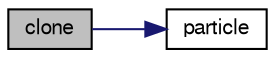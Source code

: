 digraph "clone"
{
  bgcolor="transparent";
  edge [fontname="FreeSans",fontsize="10",labelfontname="FreeSans",labelfontsize="10"];
  node [fontname="FreeSans",fontsize="10",shape=record];
  rankdir="LR";
  Node3415 [label="clone",height=0.2,width=0.4,color="black", fillcolor="grey75", style="filled", fontcolor="black"];
  Node3415 -> Node3416 [color="midnightblue",fontsize="10",style="solid",fontname="FreeSans"];
  Node3416 [label="particle",height=0.2,width=0.4,color="black",URL="$a23586.html#a9d4ab63b48ca41b3eef822a59f093f19",tooltip="Construct from components. "];
}
